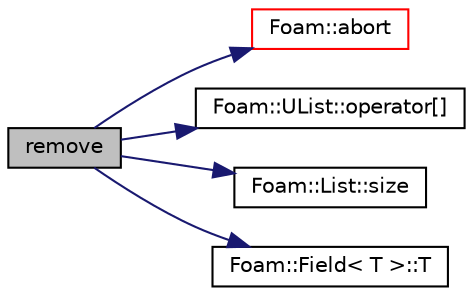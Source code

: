 digraph "remove"
{
  bgcolor="transparent";
  edge [fontname="Helvetica",fontsize="10",labelfontname="Helvetica",labelfontsize="10"];
  node [fontname="Helvetica",fontsize="10",shape=record];
  rankdir="LR";
  Node282 [label="remove",height=0.2,width=0.4,color="black", fillcolor="grey75", style="filled", fontcolor="black"];
  Node282 -> Node283 [color="midnightblue",fontsize="10",style="solid",fontname="Helvetica"];
  Node283 [label="Foam::abort",height=0.2,width=0.4,color="red",URL="$a21851.html#a447107a607d03e417307c203fa5fb44b"];
  Node282 -> Node328 [color="midnightblue",fontsize="10",style="solid",fontname="Helvetica"];
  Node328 [label="Foam::UList::operator[]",height=0.2,width=0.4,color="black",URL="$a26837.html#a851e28f7788bbc82f5a4aa9f0efdefe4",tooltip="Return element of UList. "];
  Node282 -> Node329 [color="midnightblue",fontsize="10",style="solid",fontname="Helvetica"];
  Node329 [label="Foam::List::size",height=0.2,width=0.4,color="black",URL="$a26833.html#a47b3bf30da1eb3ab8076b5fbe00e0494",tooltip="Return the number of elements in the UList. "];
  Node282 -> Node330 [color="midnightblue",fontsize="10",style="solid",fontname="Helvetica"];
  Node330 [label="Foam::Field\< T \>::T",height=0.2,width=0.4,color="black",URL="$a27573.html#a37a96fe10c781a2f21c882b4d95a2deb",tooltip="Return the field transpose (only defined for second rank tensors) "];
}
